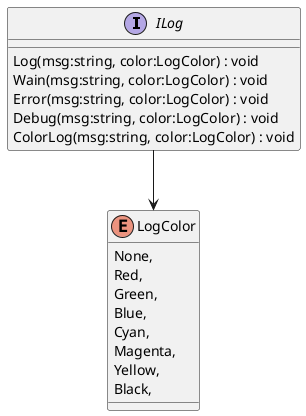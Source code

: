 @startuml
interface ILog {
    Log(msg:string, color:LogColor) : void
    Wain(msg:string, color:LogColor) : void
    Error(msg:string, color:LogColor) : void
    Debug(msg:string, color:LogColor) : void
    ColorLog(msg:string, color:LogColor) : void
}
enum LogColor {
    None,
    Red,
    Green,
    Blue,
    Cyan,
    Magenta,
    Yellow,
    Black,
}
ILog --> LogColor
@enduml
